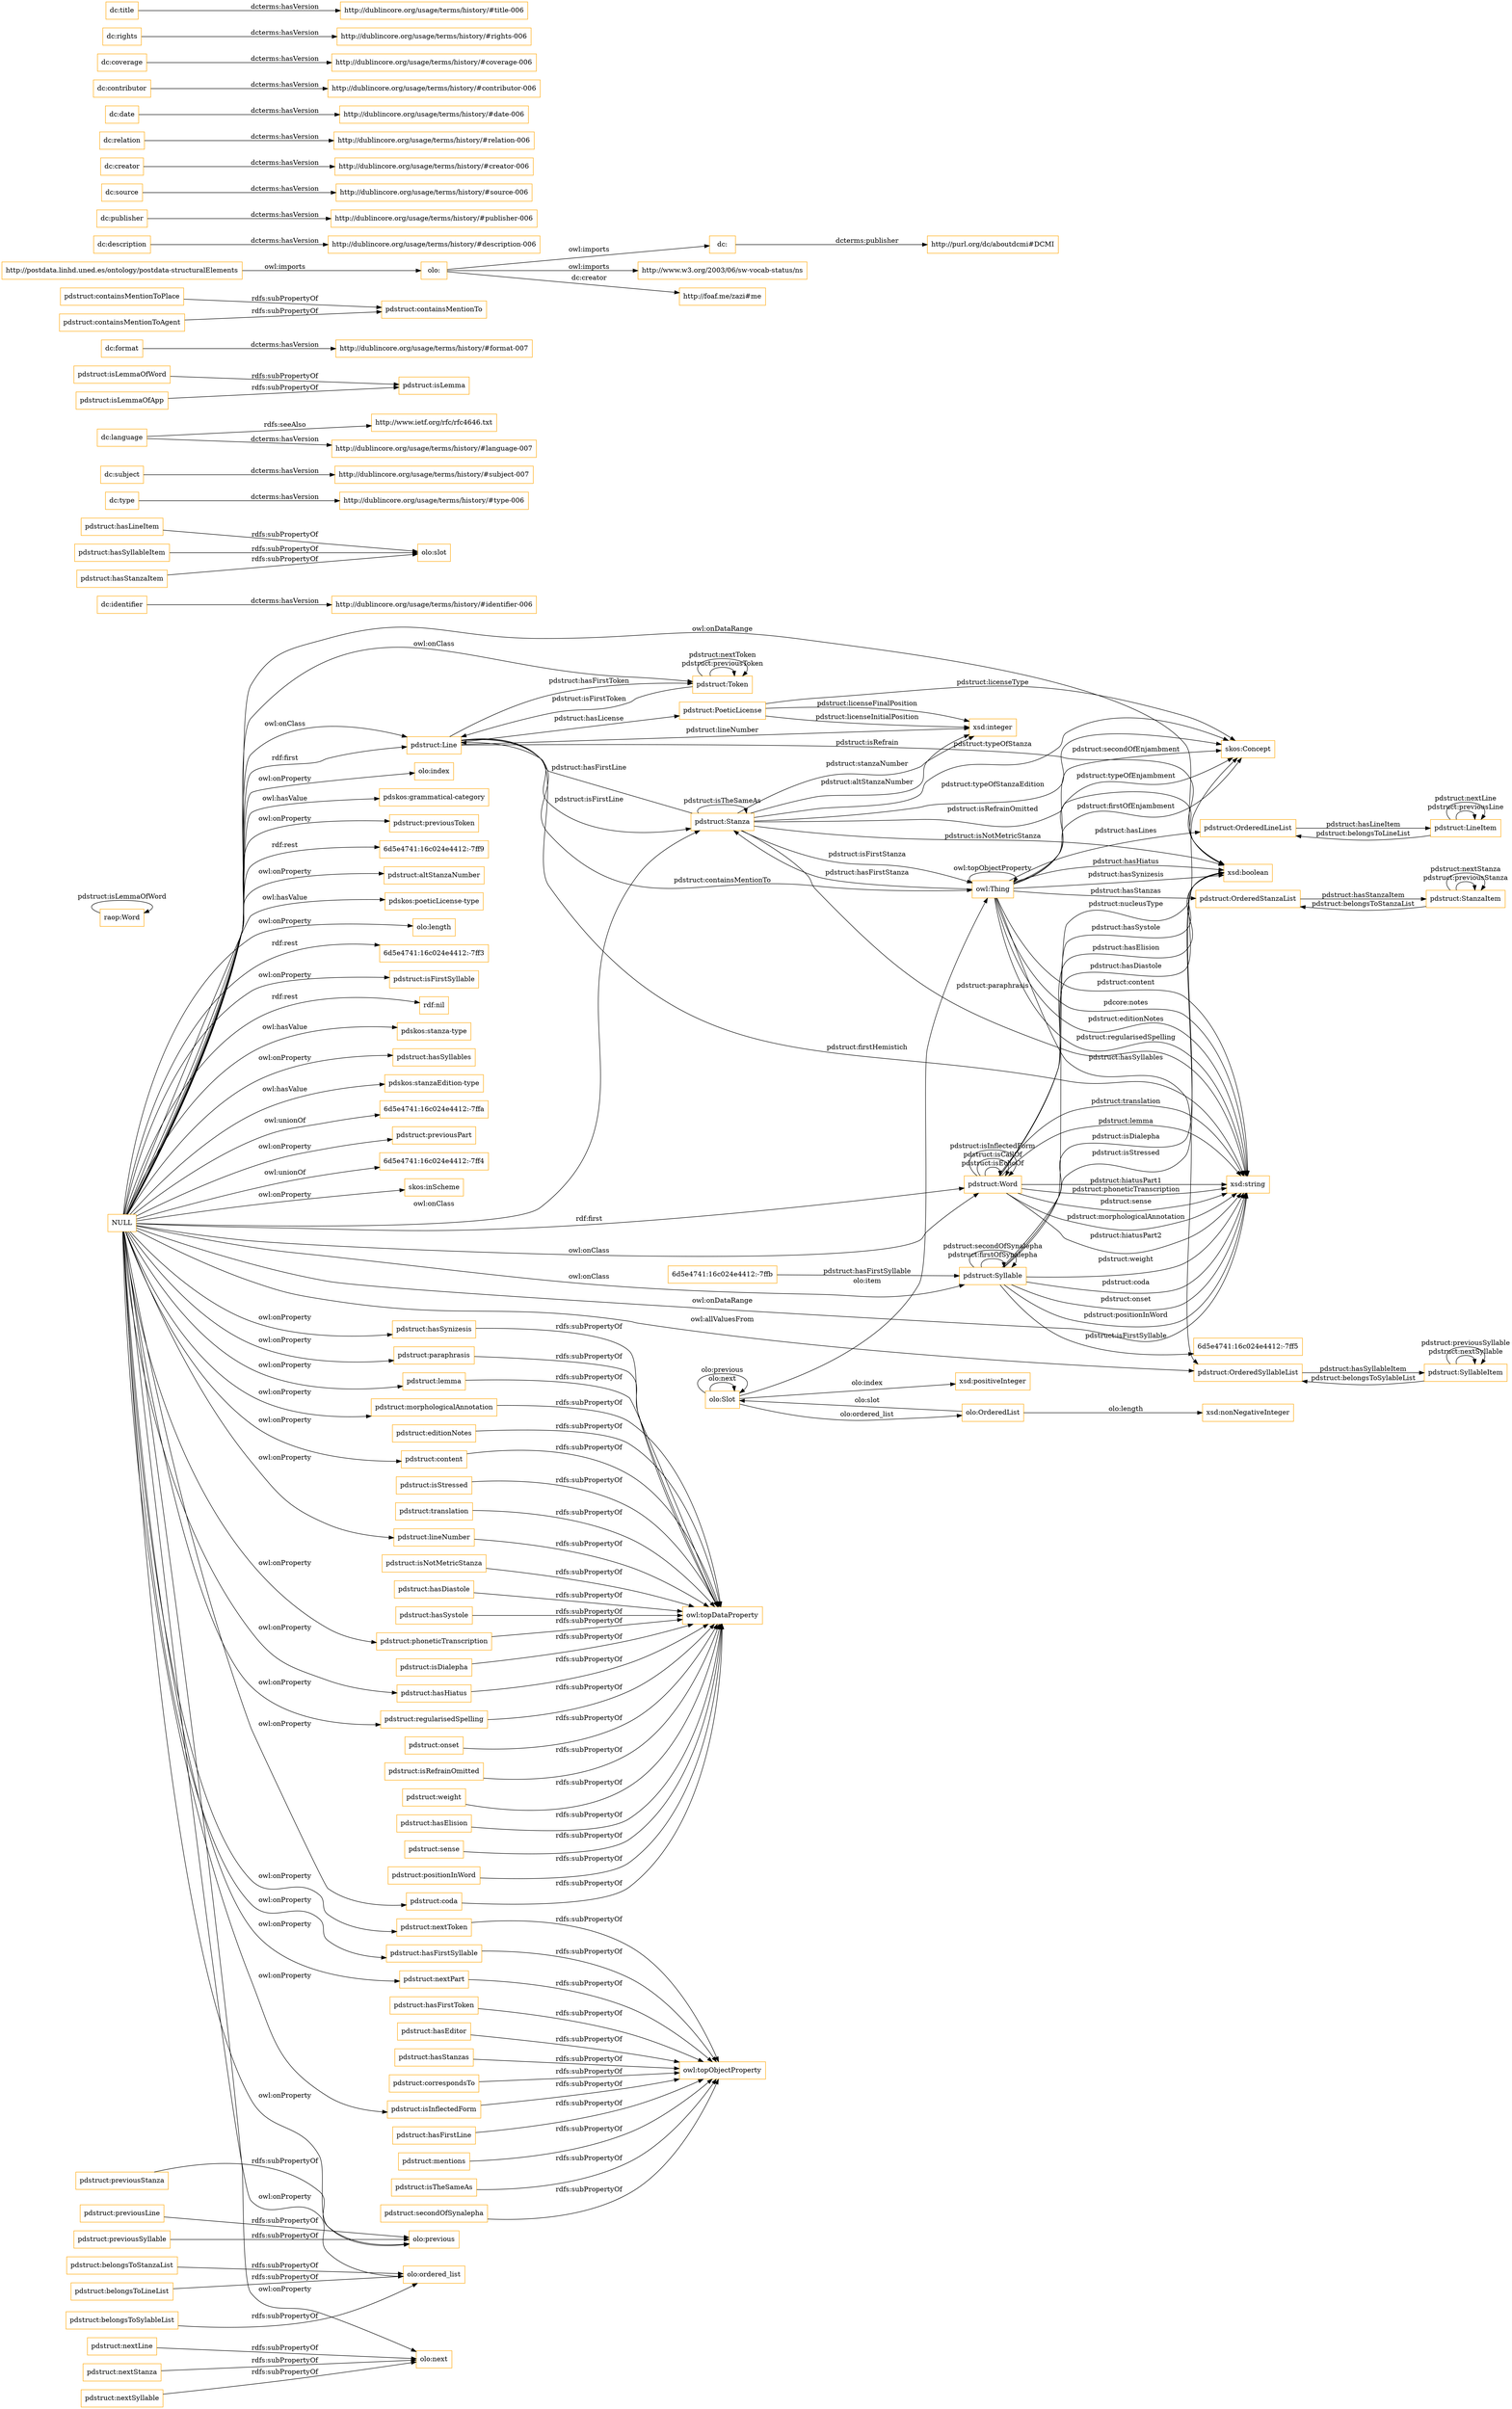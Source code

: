 digraph ar2dtool_diagram { 
rankdir=LR;
size="1501"
node [shape = rectangle, color="orange"]; "pdstruct:Line" "6d5e4741:16c024e4412:-7ffb" "pdstruct:OrderedStanzaList" "pdstruct:PoeticLicense" "pdstruct:LineItem" "pdstruct:StanzaItem" "pdstruct:Word" "pdstruct:Stanza" "pdstruct:Token" "pdstruct:OrderedSyllableList" "pdstruct:SyllableItem" "pdstruct:Syllable" "raop:Word" "skos:Concept" "pdstruct:OrderedLineList" "6d5e4741:16c024e4412:-7ff5" "olo:Slot" "olo:OrderedList" ; /*classes style*/
	"pdstruct:isDialepha" -> "owl:topDataProperty" [ label = "rdfs:subPropertyOf" ];
	"pdstruct:coda" -> "owl:topDataProperty" [ label = "rdfs:subPropertyOf" ];
	"pdstruct:nextPart" -> "owl:topObjectProperty" [ label = "rdfs:subPropertyOf" ];
	"dc:identifier" -> "http://dublincore.org/usage/terms/history/#identifier-006" [ label = "dcterms:hasVersion" ];
	"pdstruct:hasLineItem" -> "olo:slot" [ label = "rdfs:subPropertyOf" ];
	"dc:type" -> "http://dublincore.org/usage/terms/history/#type-006" [ label = "dcterms:hasVersion" ];
	"dc:subject" -> "http://dublincore.org/usage/terms/history/#subject-007" [ label = "dcterms:hasVersion" ];
	"dc:language" -> "http://www.ietf.org/rfc/rfc4646.txt" [ label = "rdfs:seeAlso" ];
	"dc:language" -> "http://dublincore.org/usage/terms/history/#language-007" [ label = "dcterms:hasVersion" ];
	"pdstruct:hasFirstLine" -> "owl:topObjectProperty" [ label = "rdfs:subPropertyOf" ];
	"pdstruct:hasSynizesis" -> "owl:topDataProperty" [ label = "rdfs:subPropertyOf" ];
	"pdstruct:isLemmaOfWord" -> "pdstruct:isLemma" [ label = "rdfs:subPropertyOf" ];
	"dc:format" -> "http://dublincore.org/usage/terms/history/#format-007" [ label = "dcterms:hasVersion" ];
	"pdstruct:mentions" -> "owl:topObjectProperty" [ label = "rdfs:subPropertyOf" ];
	"pdstruct:containsMentionToPlace" -> "pdstruct:containsMentionTo" [ label = "rdfs:subPropertyOf" ];
	"pdstruct:previousStanza" -> "olo:previous" [ label = "rdfs:subPropertyOf" ];
	"pdstruct:paraphrasis" -> "owl:topDataProperty" [ label = "rdfs:subPropertyOf" ];
	"pdstruct:previousLine" -> "olo:previous" [ label = "rdfs:subPropertyOf" ];
	"pdstruct:lemma" -> "owl:topDataProperty" [ label = "rdfs:subPropertyOf" ];
	"dc:" -> "http://purl.org/dc/aboutdcmi#DCMI" [ label = "dcterms:publisher" ];
	"dc:description" -> "http://dublincore.org/usage/terms/history/#description-006" [ label = "dcterms:hasVersion" ];
	"pdstruct:hasSyllableItem" -> "olo:slot" [ label = "rdfs:subPropertyOf" ];
	"dc:publisher" -> "http://dublincore.org/usage/terms/history/#publisher-006" [ label = "dcterms:hasVersion" ];
	"dc:source" -> "http://dublincore.org/usage/terms/history/#source-006" [ label = "dcterms:hasVersion" ];
	"dc:creator" -> "http://dublincore.org/usage/terms/history/#creator-006" [ label = "dcterms:hasVersion" ];
	"pdstruct:morphologicalAnnotation" -> "owl:topDataProperty" [ label = "rdfs:subPropertyOf" ];
	"pdstruct:editionNotes" -> "owl:topDataProperty" [ label = "rdfs:subPropertyOf" ];
	"pdstruct:content" -> "owl:topDataProperty" [ label = "rdfs:subPropertyOf" ];
	"olo:" -> "http://www.w3.org/2003/06/sw-vocab-status/ns" [ label = "owl:imports" ];
	"olo:" -> "dc:" [ label = "owl:imports" ];
	"olo:" -> "http://foaf.me/zazi#me" [ label = "dc:creator" ];
	"pdstruct:isStressed" -> "owl:topDataProperty" [ label = "rdfs:subPropertyOf" ];
	"pdstruct:translation" -> "owl:topDataProperty" [ label = "rdfs:subPropertyOf" ];
	"pdstruct:lineNumber" -> "owl:topDataProperty" [ label = "rdfs:subPropertyOf" ];
	"pdstruct:isTheSameAs" -> "owl:topObjectProperty" [ label = "rdfs:subPropertyOf" ];
	"pdstruct:isNotMetricStanza" -> "owl:topDataProperty" [ label = "rdfs:subPropertyOf" ];
	"pdstruct:hasDiastole" -> "owl:topDataProperty" [ label = "rdfs:subPropertyOf" ];
	"pdstruct:previousSyllable" -> "olo:previous" [ label = "rdfs:subPropertyOf" ];
	"pdstruct:isLemmaOfApp" -> "pdstruct:isLemma" [ label = "rdfs:subPropertyOf" ];
	"pdstruct:hasSystole" -> "owl:topDataProperty" [ label = "rdfs:subPropertyOf" ];
	"NULL" -> "olo:index" [ label = "owl:onProperty" ];
	"NULL" -> "pdskos:grammatical-category" [ label = "owl:hasValue" ];
	"NULL" -> "pdstruct:previousToken" [ label = "owl:onProperty" ];
	"NULL" -> "pdstruct:OrderedSyllableList" [ label = "owl:allValuesFrom" ];
	"NULL" -> "olo:ordered_list" [ label = "owl:onProperty" ];
	"NULL" -> "pdstruct:phoneticTranscription" [ label = "owl:onProperty" ];
	"NULL" -> "6d5e4741:16c024e4412:-7ff9" [ label = "rdf:rest" ];
	"NULL" -> "pdstruct:altStanzaNumber" [ label = "owl:onProperty" ];
	"NULL" -> "pdskos:poeticLicense-type" [ label = "owl:hasValue" ];
	"NULL" -> "pdstruct:isInflectedForm" [ label = "owl:onProperty" ];
	"NULL" -> "olo:length" [ label = "owl:onProperty" ];
	"NULL" -> "6d5e4741:16c024e4412:-7ff3" [ label = "rdf:rest" ];
	"NULL" -> "pdstruct:Token" [ label = "owl:onClass" ];
	"NULL" -> "pdstruct:isFirstSyllable" [ label = "owl:onProperty" ];
	"NULL" -> "pdstruct:hasSynizesis" [ label = "owl:onProperty" ];
	"NULL" -> "pdstruct:Stanza" [ label = "owl:onClass" ];
	"NULL" -> "rdf:nil" [ label = "rdf:rest" ];
	"NULL" -> "pdstruct:nextPart" [ label = "owl:onProperty" ];
	"NULL" -> "pdskos:stanza-type" [ label = "owl:hasValue" ];
	"NULL" -> "pdstruct:morphologicalAnnotation" [ label = "owl:onProperty" ];
	"NULL" -> "pdstruct:hasSyllables" [ label = "owl:onProperty" ];
	"NULL" -> "pdstruct:Line" [ label = "rdf:first" ];
	"NULL" -> "pdstruct:nextToken" [ label = "owl:onProperty" ];
	"NULL" -> "pdskos:stanzaEdition-type" [ label = "owl:hasValue" ];
	"NULL" -> "pdstruct:hasHiatus" [ label = "owl:onProperty" ];
	"NULL" -> "pdstruct:coda" [ label = "owl:onProperty" ];
	"NULL" -> "pdstruct:Word" [ label = "owl:onClass" ];
	"NULL" -> "pdstruct:lineNumber" [ label = "owl:onProperty" ];
	"NULL" -> "pdstruct:lemma" [ label = "owl:onProperty" ];
	"NULL" -> "pdstruct:Word" [ label = "rdf:first" ];
	"NULL" -> "pdstruct:hasFirstSyllable" [ label = "owl:onProperty" ];
	"NULL" -> "xsd:string" [ label = "owl:onDataRange" ];
	"NULL" -> "6d5e4741:16c024e4412:-7ffa" [ label = "owl:unionOf" ];
	"NULL" -> "pdstruct:regularisedSpelling" [ label = "owl:onProperty" ];
	"NULL" -> "pdstruct:previousPart" [ label = "owl:onProperty" ];
	"NULL" -> "pdstruct:Syllable" [ label = "owl:onClass" ];
	"NULL" -> "6d5e4741:16c024e4412:-7ff4" [ label = "owl:unionOf" ];
	"NULL" -> "xsd:boolean" [ label = "owl:onDataRange" ];
	"NULL" -> "skos:inScheme" [ label = "owl:onProperty" ];
	"NULL" -> "olo:next" [ label = "owl:onProperty" ];
	"NULL" -> "pdstruct:content" [ label = "owl:onProperty" ];
	"NULL" -> "pdstruct:paraphrasis" [ label = "owl:onProperty" ];
	"NULL" -> "olo:previous" [ label = "owl:onProperty" ];
	"NULL" -> "pdstruct:Line" [ label = "owl:onClass" ];
	"http://postdata.linhd.uned.es/ontology/postdata-structuralElements" -> "olo:" [ label = "owl:imports" ];
	"pdstruct:belongsToStanzaList" -> "olo:ordered_list" [ label = "rdfs:subPropertyOf" ];
	"pdstruct:hasStanzaItem" -> "olo:slot" [ label = "rdfs:subPropertyOf" ];
	"pdstruct:isInflectedForm" -> "owl:topObjectProperty" [ label = "rdfs:subPropertyOf" ];
	"dc:relation" -> "http://dublincore.org/usage/terms/history/#relation-006" [ label = "dcterms:hasVersion" ];
	"pdstruct:onset" -> "owl:topDataProperty" [ label = "rdfs:subPropertyOf" ];
	"pdstruct:nextLine" -> "olo:next" [ label = "rdfs:subPropertyOf" ];
	"dc:date" -> "http://dublincore.org/usage/terms/history/#date-006" [ label = "dcterms:hasVersion" ];
	"pdstruct:nextStanza" -> "olo:next" [ label = "rdfs:subPropertyOf" ];
	"pdstruct:isRefrainOmitted" -> "owl:topDataProperty" [ label = "rdfs:subPropertyOf" ];
	"pdstruct:secondOfSynalepha" -> "owl:topObjectProperty" [ label = "rdfs:subPropertyOf" ];
	"pdstruct:phoneticTranscription" -> "owl:topDataProperty" [ label = "rdfs:subPropertyOf" ];
	"pdstruct:hasFirstToken" -> "owl:topObjectProperty" [ label = "rdfs:subPropertyOf" ];
	"pdstruct:regularisedSpelling" -> "owl:topDataProperty" [ label = "rdfs:subPropertyOf" ];
	"pdstruct:hasHiatus" -> "owl:topDataProperty" [ label = "rdfs:subPropertyOf" ];
	"pdstruct:belongsToLineList" -> "olo:ordered_list" [ label = "rdfs:subPropertyOf" ];
	"pdstruct:belongsToSylableList" -> "olo:ordered_list" [ label = "rdfs:subPropertyOf" ];
	"pdstruct:hasEditor" -> "owl:topObjectProperty" [ label = "rdfs:subPropertyOf" ];
	"pdstruct:containsMentionToAgent" -> "pdstruct:containsMentionTo" [ label = "rdfs:subPropertyOf" ];
	"dc:contributor" -> "http://dublincore.org/usage/terms/history/#contributor-006" [ label = "dcterms:hasVersion" ];
	"dc:coverage" -> "http://dublincore.org/usage/terms/history/#coverage-006" [ label = "dcterms:hasVersion" ];
	"pdstruct:weight" -> "owl:topDataProperty" [ label = "rdfs:subPropertyOf" ];
	"pdstruct:hasStanzas" -> "owl:topObjectProperty" [ label = "rdfs:subPropertyOf" ];
	"pdstruct:hasElision" -> "owl:topDataProperty" [ label = "rdfs:subPropertyOf" ];
	"pdstruct:sense" -> "owl:topDataProperty" [ label = "rdfs:subPropertyOf" ];
	"pdstruct:correspondsTo" -> "owl:topObjectProperty" [ label = "rdfs:subPropertyOf" ];
	"pdstruct:positionInWord" -> "owl:topDataProperty" [ label = "rdfs:subPropertyOf" ];
	"dc:rights" -> "http://dublincore.org/usage/terms/history/#rights-006" [ label = "dcterms:hasVersion" ];
	"pdstruct:nextToken" -> "owl:topObjectProperty" [ label = "rdfs:subPropertyOf" ];
	"pdstruct:nextSyllable" -> "olo:next" [ label = "rdfs:subPropertyOf" ];
	"dc:title" -> "http://dublincore.org/usage/terms/history/#title-006" [ label = "dcterms:hasVersion" ];
	"pdstruct:hasFirstSyllable" -> "owl:topObjectProperty" [ label = "rdfs:subPropertyOf" ];
	"pdstruct:Stanza" -> "xsd:boolean" [ label = "pdstruct:isNotMetricStanza" ];
	"pdstruct:Stanza" -> "xsd:boolean" [ label = "pdstruct:isRefrainOmitted" ];
	"pdstruct:Line" -> "xsd:integer" [ label = "pdstruct:lineNumber" ];
	"pdstruct:Word" -> "xsd:string" [ label = "pdstruct:phoneticTranscription" ];
	"pdstruct:SyllableItem" -> "pdstruct:SyllableItem" [ label = "pdstruct:nextSyllable" ];
	"olo:OrderedList" -> "olo:Slot" [ label = "olo:slot" ];
	"pdstruct:Stanza" -> "xsd:string" [ label = "pdstruct:paraphrasis" ];
	"pdstruct:Word" -> "xsd:boolean" [ label = "pdstruct:hasSystole" ];
	"pdstruct:Token" -> "pdstruct:Token" [ label = "pdstruct:previousToken" ];
	"pdstruct:Stanza" -> "pdstruct:Line" [ label = "pdstruct:hasFirstLine" ];
	"owl:Thing" -> "skos:Concept" [ label = "pdstruct:secondOfEnjambment" ];
	"olo:Slot" -> "olo:Slot" [ label = "olo:next" ];
	"owl:Thing" -> "owl:Thing" [ label = "owl:topObjectProperty" ];
	"pdstruct:LineItem" -> "pdstruct:LineItem" [ label = "pdstruct:previousLine" ];
	"pdstruct:Syllable" -> "xsd:string" [ label = "pdstruct:onset" ];
	"pdstruct:Syllable" -> "pdstruct:Syllable" [ label = "pdstruct:firstOfSynalepha" ];
	"pdstruct:Word" -> "pdstruct:Word" [ label = "pdstruct:isEchoOf" ];
	"pdstruct:OrderedLineList" -> "pdstruct:LineItem" [ label = "pdstruct:hasLineItem" ];
	"pdstruct:StanzaItem" -> "pdstruct:StanzaItem" [ label = "pdstruct:previousStanza" ];
	"pdstruct:Word" -> "xsd:string" [ label = "pdstruct:sense" ];
	"pdstruct:Line" -> "xsd:boolean" [ label = "pdstruct:isRefrain" ];
	"pdstruct:LineItem" -> "pdstruct:OrderedLineList" [ label = "pdstruct:belongsToLineList" ];
	"pdstruct:Word" -> "xsd:boolean" [ label = "pdstruct:hasElision" ];
	"pdstruct:PoeticLicense" -> "xsd:integer" [ label = "pdstruct:licenseFinalPosition" ];
	"olo:Slot" -> "owl:Thing" [ label = "olo:item" ];
	"owl:Thing" -> "xsd:string" [ label = "pdstruct:regularisedSpelling" ];
	"pdstruct:Stanza" -> "pdstruct:Stanza" [ label = "pdstruct:isTheSameAs" ];
	"owl:Thing" -> "pdstruct:OrderedStanzaList" [ label = "pdstruct:hasStanzas" ];
	"owl:Thing" -> "xsd:string" [ label = "pdstruct:editionNotes" ];
	"pdstruct:Word" -> "xsd:string" [ label = "pdstruct:morphologicalAnnotation" ];
	"owl:Thing" -> "pdstruct:Stanza" [ label = "pdstruct:hasFirstStanza" ];
	"pdstruct:Syllable" -> "xsd:boolean" [ label = "pdstruct:isStressed" ];
	"pdstruct:Stanza" -> "xsd:integer" [ label = "pdstruct:altStanzaNumber" ];
	"pdstruct:Word" -> "pdstruct:Word" [ label = "pdstruct:isCallOf" ];
	"olo:Slot" -> "olo:Slot" [ label = "olo:previous" ];
	"pdstruct:Word" -> "xsd:boolean" [ label = "pdstruct:hasDiastole" ];
	"pdstruct:Stanza" -> "xsd:integer" [ label = "pdstruct:stanzaNumber" ];
	"pdstruct:OrderedSyllableList" -> "pdstruct:SyllableItem" [ label = "pdstruct:hasSyllableItem" ];
	"pdstruct:Line" -> "xsd:string" [ label = "pdstruct:firstHemistich" ];
	"pdstruct:Stanza" -> "owl:Thing" [ label = "pdstruct:isFirstStanza" ];
	"pdstruct:Word" -> "xsd:string" [ label = "pdstruct:hiatusPart2" ];
	"pdstruct:Word" -> "xsd:string" [ label = "pdstruct:hiatusPart1" ];
	"pdstruct:Syllable" -> "pdstruct:Syllable" [ label = "pdstruct:secondOfSynalepha" ];
	"pdstruct:PoeticLicense" -> "xsd:integer" [ label = "pdstruct:licenseInitialPosition" ];
	"pdstruct:Word" -> "pdstruct:Word" [ label = "pdstruct:isInflectedForm" ];
	"owl:Thing" -> "pdstruct:OrderedSyllableList" [ label = "pdstruct:hasSyllables" ];
	"pdstruct:Token" -> "pdstruct:Token" [ label = "pdstruct:nextToken" ];
	"pdstruct:SyllableItem" -> "pdstruct:SyllableItem" [ label = "pdstruct:previousSyllable" ];
	"olo:Slot" -> "xsd:positiveInteger" [ label = "olo:index" ];
	"pdstruct:Word" -> "xsd:string" [ label = "pdstruct:translation" ];
	"raop:Word" -> "raop:Word" [ label = "pdstruct:isLemmaOfWord" ];
	"pdstruct:Word" -> "xsd:string" [ label = "pdstruct:lemma" ];
	"pdstruct:LineItem" -> "pdstruct:LineItem" [ label = "pdstruct:nextLine" ];
	"pdstruct:Line" -> "pdstruct:PoeticLicense" [ label = "pdstruct:hasLicense" ];
	"6d5e4741:16c024e4412:-7ffb" -> "pdstruct:Syllable" [ label = "pdstruct:hasFirstSyllable" ];
	"pdstruct:Line" -> "owl:Thing" [ label = "pdstruct:containsMentionTo" ];
	"owl:Thing" -> "skos:Concept" [ label = "pdstruct:typeOfEnjambment" ];
	"owl:Thing" -> "xsd:boolean" [ label = "pdstruct:hasHiatus" ];
	"pdstruct:Stanza" -> "skos:Concept" [ label = "pdstruct:typeOfStanzaEdition" ];
	"owl:Thing" -> "pdstruct:OrderedLineList" [ label = "pdstruct:hasLines" ];
	"pdstruct:SyllableItem" -> "pdstruct:OrderedSyllableList" [ label = "pdstruct:belongsToSylableList" ];
	"pdstruct:Syllable" -> "xsd:string" [ label = "pdstruct:positionInWord" ];
	"pdstruct:Stanza" -> "skos:Concept" [ label = "pdstruct:typeOfStanza" ];
	"pdstruct:StanzaItem" -> "pdstruct:OrderedStanzaList" [ label = "pdstruct:belongsToStanzaList" ];
	"pdstruct:Token" -> "pdstruct:Line" [ label = "pdstruct:isFirstToken" ];
	"olo:Slot" -> "olo:OrderedList" [ label = "olo:ordered_list" ];
	"pdstruct:Syllable" -> "xsd:boolean" [ label = "pdstruct:isDialepha" ];
	"olo:OrderedList" -> "xsd:nonNegativeInteger" [ label = "olo:length" ];
	"pdstruct:OrderedStanzaList" -> "pdstruct:StanzaItem" [ label = "pdstruct:hasStanzaItem" ];
	"pdstruct:PoeticLicense" -> "skos:Concept" [ label = "pdstruct:licenseType" ];
	"owl:Thing" -> "xsd:string" [ label = "pdstruct:content" ];
	"pdstruct:Line" -> "pdstruct:Stanza" [ label = "pdstruct:isFirstLine" ];
	"owl:Thing" -> "xsd:boolean" [ label = "pdstruct:hasSynizesis" ];
	"owl:Thing" -> "xsd:string" [ label = "pdcore:notes" ];
	"pdstruct:Syllable" -> "6d5e4741:16c024e4412:-7ff5" [ label = "pdstruct:isFirstSyllable" ];
	"owl:Thing" -> "skos:Concept" [ label = "pdstruct:firstOfEnjambment" ];
	"pdstruct:Line" -> "pdstruct:Token" [ label = "pdstruct:hasFirstToken" ];
	"pdstruct:Syllable" -> "xsd:string" [ label = "pdstruct:weight" ];
	"pdstruct:Syllable" -> "xsd:string" [ label = "pdstruct:coda" ];
	"pdstruct:StanzaItem" -> "pdstruct:StanzaItem" [ label = "pdstruct:nextStanza" ];
	"pdstruct:Syllable" -> "skos:Concept" [ label = "pdstruct:nucleusType" ];

}
